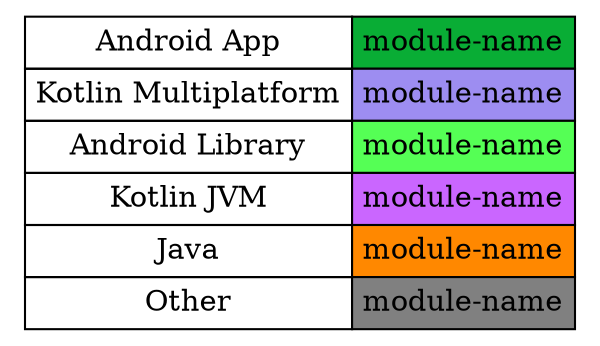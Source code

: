 digraph G {
node [shape=plaintext]
table1 [label=<
<TABLE BORDER="0" CELLBORDER="1" CELLSPACING="0" CELLPADDING="4">
<TR><TD>Android App</TD><TD BGCOLOR="#09AD35">module-name</TD></TR>
<TR><TD>Kotlin Multiplatform</TD><TD BGCOLOR="#9D8DF1">module-name</TD></TR>
<TR><TD>Android Library</TD><TD BGCOLOR="#55FF55">module-name</TD></TR>
<TR><TD>Kotlin JVM</TD><TD BGCOLOR="#CA66FF">module-name</TD></TR>
<TR><TD>Java</TD><TD BGCOLOR="#FF8800">module-name</TD></TR>
<TR><TD>Other</TD><TD BGCOLOR="#808080">module-name</TD></TR>
</TABLE>
>];
}
